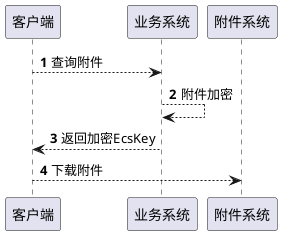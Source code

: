@startuml
'https://plantuml.com/sequence-diagram

autonumber

客户端 --> 业务系统: 查询附件
业务系统 --> 业务系统: 附件加密
业务系统 --> 客户端: 返回加密EcsKey
客户端 --> 附件系统: 下载附件

@enduml
